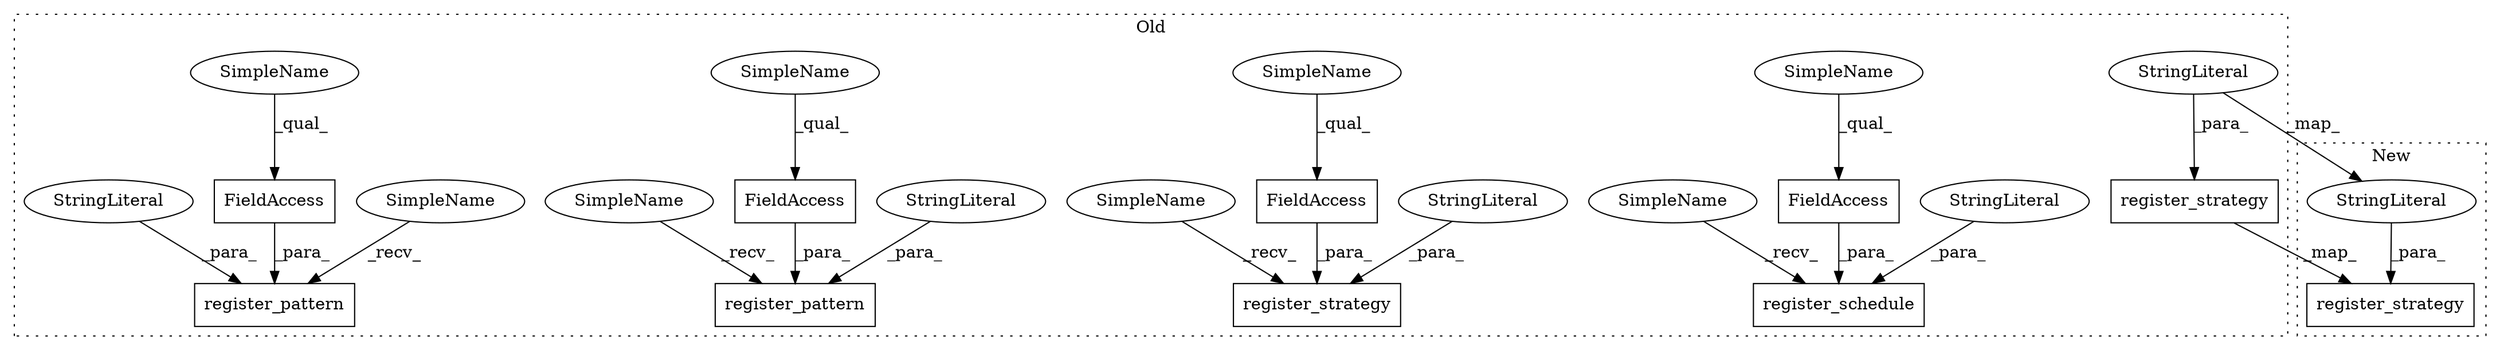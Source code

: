 digraph G {
subgraph cluster0 {
1 [label="register_strategy" a="32" s="10860,10936" l="18,1" shape="box"];
3 [label="StringLiteral" a="45" s="10878" l="22" shape="ellipse"];
5 [label="register_pattern" a="32" s="10580,10653" l="17,1" shape="box"];
6 [label="register_strategy" a="32" s="10496,10570" l="18,1" shape="box"];
7 [label="register_schedule" a="32" s="10262,10390" l="18,1" shape="box"];
8 [label="FieldAccess" a="22" s="10540" l="30" shape="box"];
9 [label="FieldAccess" a="22" s="10333" l="57" shape="box"];
10 [label="FieldAccess" a="22" s="10623" l="30" shape="box"];
11 [label="FieldAccess" a="22" s="10470" l="16" shape="box"];
12 [label="StringLiteral" a="45" s="10597" l="25" shape="ellipse"];
13 [label="StringLiteral" a="45" s="10514" l="25" shape="ellipse"];
14 [label="register_pattern" a="32" s="10400,10486" l="17,1" shape="box"];
15 [label="StringLiteral" a="45" s="10417" l="52" shape="ellipse"];
16 [label="StringLiteral" a="45" s="10280" l="52" shape="ellipse"];
17 [label="SimpleName" a="42" s="10333" l="8" shape="ellipse"];
18 [label="SimpleName" a="42" s="10540" l="8" shape="ellipse"];
19 [label="SimpleName" a="42" s="10259" l="2" shape="ellipse"];
20 [label="SimpleName" a="42" s="10577" l="2" shape="ellipse"];
21 [label="SimpleName" a="42" s="10493" l="2" shape="ellipse"];
22 [label="SimpleName" a="42" s="10397" l="2" shape="ellipse"];
23 [label="SimpleName" a="42" s="10470" l="9" shape="ellipse"];
24 [label="SimpleName" a="42" s="10623" l="9" shape="ellipse"];
label = "Old";
style="dotted";
}
subgraph cluster1 {
2 [label="register_strategy" a="32" s="10051,10181" l="18,1" shape="box"];
4 [label="StringLiteral" a="45" s="10069" l="53" shape="ellipse"];
label = "New";
style="dotted";
}
1 -> 2 [label="_map_"];
3 -> 4 [label="_map_"];
3 -> 1 [label="_para_"];
4 -> 2 [label="_para_"];
8 -> 6 [label="_para_"];
9 -> 7 [label="_para_"];
10 -> 5 [label="_para_"];
11 -> 14 [label="_para_"];
12 -> 5 [label="_para_"];
13 -> 6 [label="_para_"];
15 -> 14 [label="_para_"];
16 -> 7 [label="_para_"];
17 -> 9 [label="_qual_"];
18 -> 8 [label="_qual_"];
19 -> 7 [label="_recv_"];
20 -> 5 [label="_recv_"];
21 -> 6 [label="_recv_"];
22 -> 14 [label="_recv_"];
23 -> 11 [label="_qual_"];
24 -> 10 [label="_qual_"];
}